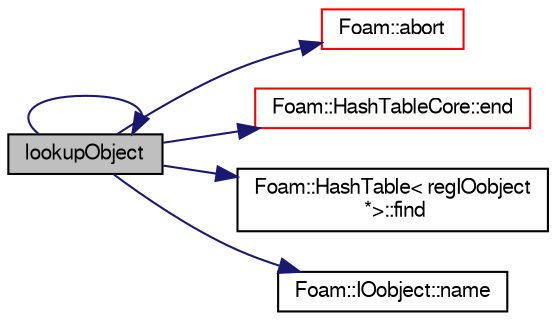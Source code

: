 digraph "lookupObject"
{
  bgcolor="transparent";
  edge [fontname="FreeSans",fontsize="10",labelfontname="FreeSans",labelfontsize="10"];
  node [fontname="FreeSans",fontsize="10",shape=record];
  rankdir="LR";
  Node3065 [label="lookupObject",height=0.2,width=0.4,color="black", fillcolor="grey75", style="filled", fontcolor="black"];
  Node3065 -> Node3066 [color="midnightblue",fontsize="10",style="solid",fontname="FreeSans"];
  Node3066 [label="Foam::abort",height=0.2,width=0.4,color="red",URL="$a21124.html#a447107a607d03e417307c203fa5fb44b"];
  Node3065 -> Node3109 [color="midnightblue",fontsize="10",style="solid",fontname="FreeSans"];
  Node3109 [label="Foam::HashTableCore::end",height=0.2,width=0.4,color="red",URL="$a25706.html#a540580a296c0ff351686ceb4f27b6fe6",tooltip="iteratorEnd set to beyond the end of any HashTable "];
  Node3065 -> Node3117 [color="midnightblue",fontsize="10",style="solid",fontname="FreeSans"];
  Node3117 [label="Foam::HashTable\< regIOobject\l *\>::find",height=0.2,width=0.4,color="black",URL="$a25702.html#a76b2c74ebd9f33fa9f76261b027ffc11",tooltip="Find and return an iterator set at the hashedEntry. "];
  Node3065 -> Node3065 [color="midnightblue",fontsize="10",style="solid",fontname="FreeSans"];
  Node3065 -> Node3118 [color="midnightblue",fontsize="10",style="solid",fontname="FreeSans"];
  Node3118 [label="Foam::IOobject::name",height=0.2,width=0.4,color="black",URL="$a26142.html#acc80e00a8ac919288fb55bd14cc88bf6",tooltip="Return name. "];
}
